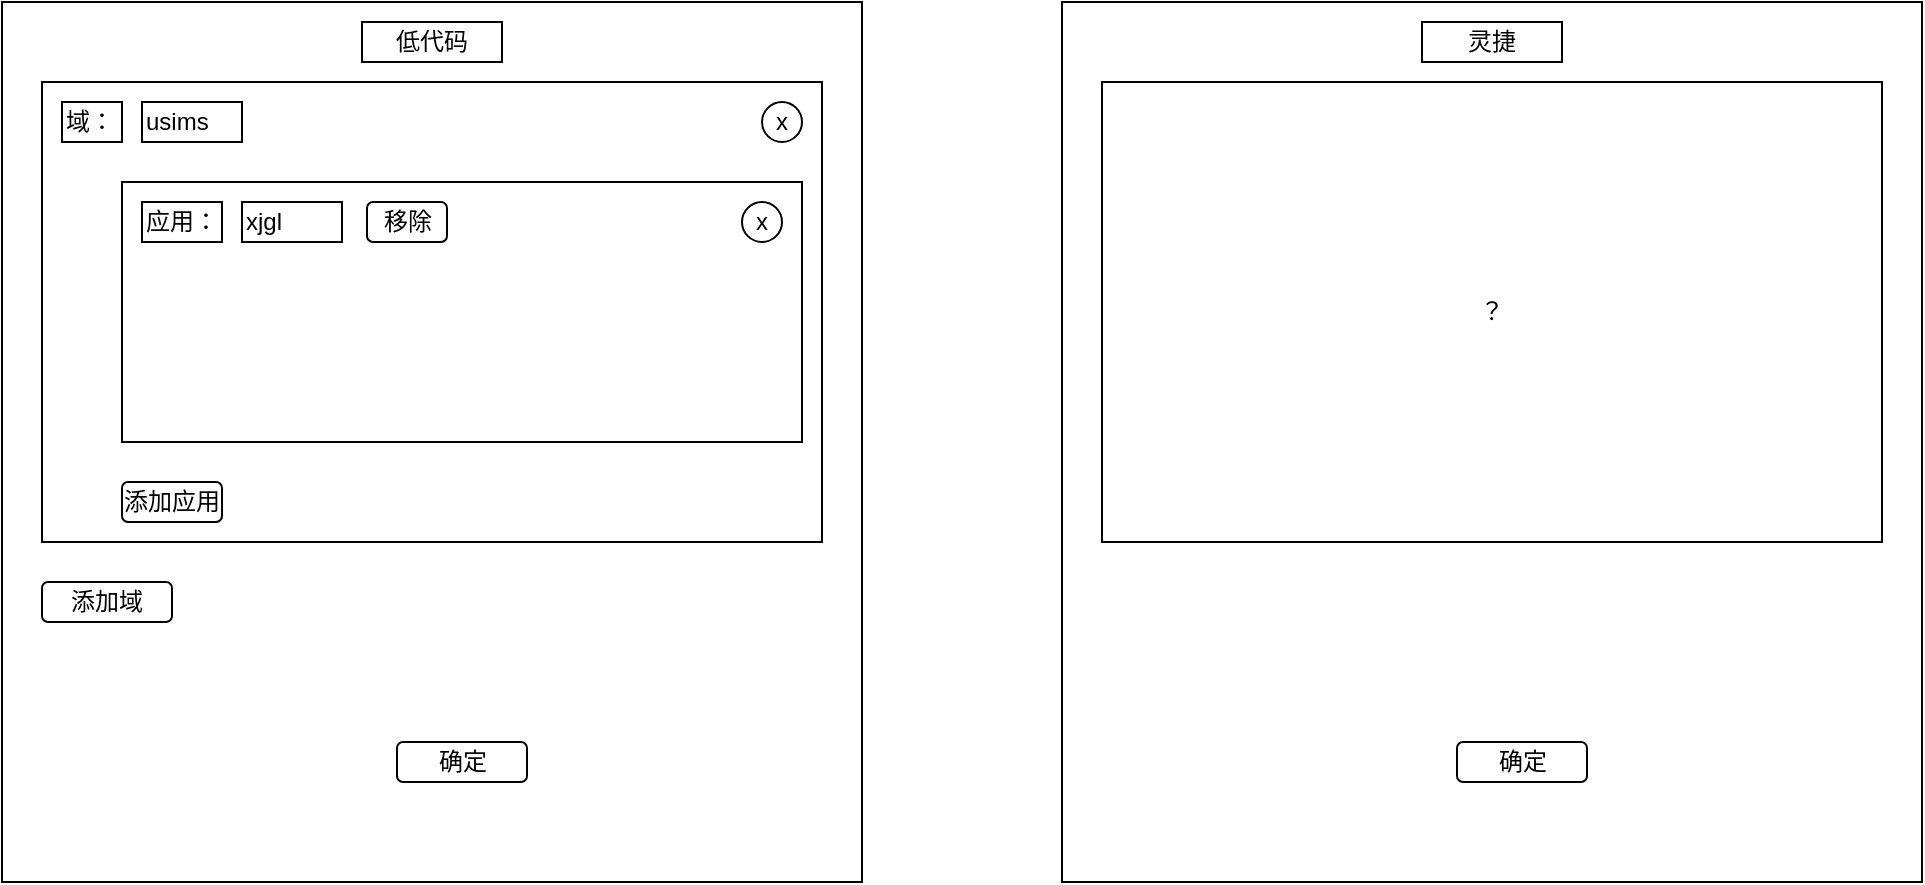<mxfile version="24.5.4" type="github" pages="3">
  <diagram name="第 1 页" id="3CNT_n8_xedpkPyEsT_4">
    <mxGraphModel grid="1" page="1" gridSize="10" guides="1" tooltips="1" connect="1" arrows="1" fold="1" pageScale="1" pageWidth="3300" pageHeight="4681" math="0" shadow="0">
      <root>
        <mxCell id="0" />
        <mxCell id="1" parent="0" />
        <mxCell id="fUwTUBrXmUmAVzIqWHVz-3" value="" style="rounded=0;whiteSpace=wrap;html=1;" vertex="1" parent="1">
          <mxGeometry x="400" y="240" width="430" height="440" as="geometry" />
        </mxCell>
        <mxCell id="fUwTUBrXmUmAVzIqWHVz-44" value="" style="rounded=0;whiteSpace=wrap;html=1;" vertex="1" parent="1">
          <mxGeometry x="420" y="280" width="390" height="230" as="geometry" />
        </mxCell>
        <mxCell id="fUwTUBrXmUmAVzIqWHVz-55" value="" style="rounded=0;whiteSpace=wrap;html=1;" vertex="1" parent="1">
          <mxGeometry x="460" y="330" width="340" height="130" as="geometry" />
        </mxCell>
        <mxCell id="fUwTUBrXmUmAVzIqWHVz-4" value="低代码" style="rounded=0;whiteSpace=wrap;html=1;" vertex="1" parent="1">
          <mxGeometry x="580" y="250" width="70" height="20" as="geometry" />
        </mxCell>
        <mxCell id="fUwTUBrXmUmAVzIqWHVz-10" value="域：" style="rounded=0;whiteSpace=wrap;html=1;align=left;" vertex="1" parent="1">
          <mxGeometry x="430" y="290" width="30" height="20" as="geometry" />
        </mxCell>
        <mxCell id="fUwTUBrXmUmAVzIqWHVz-11" value="usims" style="rounded=0;whiteSpace=wrap;html=1;align=left;" vertex="1" parent="1">
          <mxGeometry x="470" y="290" width="50" height="20" as="geometry" />
        </mxCell>
        <mxCell id="fUwTUBrXmUmAVzIqWHVz-12" value="应用：" style="rounded=0;whiteSpace=wrap;html=1;align=left;" vertex="1" parent="1">
          <mxGeometry x="470" y="340" width="40" height="20" as="geometry" />
        </mxCell>
        <mxCell id="fUwTUBrXmUmAVzIqWHVz-14" value="xjgl" style="rounded=0;whiteSpace=wrap;html=1;align=left;" vertex="1" parent="1">
          <mxGeometry x="520" y="340" width="50" height="20" as="geometry" />
        </mxCell>
        <mxCell id="fUwTUBrXmUmAVzIqWHVz-43" value="添加域" style="rounded=1;whiteSpace=wrap;html=1;" vertex="1" parent="1">
          <mxGeometry x="420" y="530" width="65" height="20" as="geometry" />
        </mxCell>
        <mxCell id="fUwTUBrXmUmAVzIqWHVz-47" value="x" style="ellipse;whiteSpace=wrap;html=1;aspect=fixed;" vertex="1" parent="1">
          <mxGeometry x="780" y="290" width="20" height="20" as="geometry" />
        </mxCell>
        <mxCell id="fUwTUBrXmUmAVzIqWHVz-48" value="确定" style="rounded=1;whiteSpace=wrap;html=1;" vertex="1" parent="1">
          <mxGeometry x="597.5" y="610" width="65" height="20" as="geometry" />
        </mxCell>
        <mxCell id="fUwTUBrXmUmAVzIqWHVz-51" value="移除" style="rounded=1;whiteSpace=wrap;html=1;" vertex="1" parent="1">
          <mxGeometry x="582.5" y="340" width="40" height="20" as="geometry" />
        </mxCell>
        <mxCell id="fUwTUBrXmUmAVzIqWHVz-52" value="添加应用" style="rounded=1;whiteSpace=wrap;html=1;" vertex="1" parent="1">
          <mxGeometry x="460" y="480" width="50" height="20" as="geometry" />
        </mxCell>
        <mxCell id="fUwTUBrXmUmAVzIqWHVz-57" value="x" style="ellipse;whiteSpace=wrap;html=1;aspect=fixed;" vertex="1" parent="1">
          <mxGeometry x="770" y="340" width="20" height="20" as="geometry" />
        </mxCell>
        <mxCell id="fUwTUBrXmUmAVzIqWHVz-58" value="" style="rounded=0;whiteSpace=wrap;html=1;" vertex="1" parent="1">
          <mxGeometry x="930" y="240" width="430" height="440" as="geometry" />
        </mxCell>
        <mxCell id="fUwTUBrXmUmAVzIqWHVz-61" value="灵捷" style="rounded=0;whiteSpace=wrap;html=1;" vertex="1" parent="1">
          <mxGeometry x="1110" y="250" width="70" height="20" as="geometry" />
        </mxCell>
        <mxCell id="fUwTUBrXmUmAVzIqWHVz-59" value="" style="rounded=0;whiteSpace=wrap;html=1;" vertex="1" parent="1">
          <mxGeometry x="950" y="280" width="390" height="230" as="geometry" />
        </mxCell>
        <mxCell id="fUwTUBrXmUmAVzIqWHVz-68" value="确定" style="rounded=1;whiteSpace=wrap;html=1;" vertex="1" parent="1">
          <mxGeometry x="1127.5" y="610" width="65" height="20" as="geometry" />
        </mxCell>
        <mxCell id="fUwTUBrXmUmAVzIqWHVz-72" value="？" style="rounded=0;whiteSpace=wrap;html=1;" vertex="1" parent="1">
          <mxGeometry x="950" y="280" width="390" height="230" as="geometry" />
        </mxCell>
      </root>
    </mxGraphModel>
  </diagram>
  <diagram id="8hTvEFeG9VP7_ZoggfQR" name="第 2 页">
    <mxGraphModel dx="954" dy="5262" grid="1" gridSize="10" guides="1" tooltips="1" connect="1" arrows="1" fold="1" page="1" pageScale="1" pageWidth="3300" pageHeight="4681" math="0" shadow="0">
      <root>
        <mxCell id="0" />
        <mxCell id="1" parent="0" />
        <mxCell id="EPwMvSu9lAkW4be-2n5v-1" value="tracking" style="rounded=0;whiteSpace=wrap;html=1;" vertex="1" parent="1">
          <mxGeometry x="670" y="150" width="120" height="60" as="geometry" />
        </mxCell>
        <mxCell id="EPwMvSu9lAkW4be-2n5v-6" style="edgeStyle=orthogonalEdgeStyle;rounded=0;orthogonalLoop=1;jettySize=auto;html=1;exitX=1;exitY=0.5;exitDx=0;exitDy=0;entryX=0;entryY=0.5;entryDx=0;entryDy=0;" edge="1" parent="1" source="EPwMvSu9lAkW4be-2n5v-2" target="EPwMvSu9lAkW4be-2n5v-1">
          <mxGeometry relative="1" as="geometry" />
        </mxCell>
        <mxCell id="EPwMvSu9lAkW4be-2n5v-12" value="是否记录？" style="edgeLabel;html=1;align=center;verticalAlign=middle;resizable=0;points=[];" vertex="1" connectable="0" parent="EPwMvSu9lAkW4be-2n5v-6">
          <mxGeometry x="0.012" y="3" relative="1" as="geometry">
            <mxPoint y="1" as="offset" />
          </mxGeometry>
        </mxCell>
        <mxCell id="EPwMvSu9lAkW4be-2n5v-2" value="framework" style="rounded=0;whiteSpace=wrap;html=1;" vertex="1" parent="1">
          <mxGeometry x="380" y="150" width="120" height="60" as="geometry" />
        </mxCell>
        <mxCell id="EPwMvSu9lAkW4be-2n5v-4" style="edgeStyle=orthogonalEdgeStyle;rounded=0;orthogonalLoop=1;jettySize=auto;html=1;exitX=0.5;exitY=0;exitDx=0;exitDy=0;entryX=0.5;entryY=1;entryDx=0;entryDy=0;" edge="1" parent="1" source="EPwMvSu9lAkW4be-2n5v-3" target="EPwMvSu9lAkW4be-2n5v-1">
          <mxGeometry relative="1" as="geometry" />
        </mxCell>
        <mxCell id="EPwMvSu9lAkW4be-2n5v-5" value="配置" style="edgeLabel;html=1;align=center;verticalAlign=middle;resizable=0;points=[];" vertex="1" connectable="0" parent="EPwMvSu9lAkW4be-2n5v-4">
          <mxGeometry x="0.067" y="2" relative="1" as="geometry">
            <mxPoint as="offset" />
          </mxGeometry>
        </mxCell>
        <mxCell id="EPwMvSu9lAkW4be-2n5v-3" value="业务系统" style="rounded=0;whiteSpace=wrap;html=1;" vertex="1" parent="1">
          <mxGeometry x="670" y="330" width="120" height="60" as="geometry" />
        </mxCell>
        <mxCell id="EPwMvSu9lAkW4be-2n5v-10" style="edgeStyle=orthogonalEdgeStyle;rounded=0;orthogonalLoop=1;jettySize=auto;html=1;exitX=0.5;exitY=1;exitDx=0;exitDy=0;" edge="1" parent="1" source="EPwMvSu9lAkW4be-2n5v-9" target="EPwMvSu9lAkW4be-2n5v-2">
          <mxGeometry relative="1" as="geometry" />
        </mxCell>
        <mxCell id="EPwMvSu9lAkW4be-2n5v-11" value="请求" style="edgeLabel;html=1;align=center;verticalAlign=middle;resizable=0;points=[];" vertex="1" connectable="0" parent="EPwMvSu9lAkW4be-2n5v-10">
          <mxGeometry x="-0.073" y="2" relative="1" as="geometry">
            <mxPoint as="offset" />
          </mxGeometry>
        </mxCell>
        <mxCell id="EPwMvSu9lAkW4be-2n5v-9" value="客户端" style="rounded=0;whiteSpace=wrap;html=1;" vertex="1" parent="1">
          <mxGeometry x="380" y="-60" width="120" height="60" as="geometry" />
        </mxCell>
      </root>
    </mxGraphModel>
  </diagram>
  <diagram id="XMzsIqaVuFEMN86JU90s" name="第 3 页">
    <mxGraphModel dx="1886" dy="795" grid="1" gridSize="10" guides="1" tooltips="1" connect="1" arrows="1" fold="1" page="1" pageScale="1" pageWidth="3300" pageHeight="4681" math="0" shadow="0">
      <root>
        <mxCell id="0" />
        <mxCell id="1" parent="0" />
        <mxCell id="N8iZFXaRu0B1tr8CgU3M-12" style="edgeStyle=orthogonalEdgeStyle;rounded=0;orthogonalLoop=1;jettySize=auto;html=1;exitX=0.5;exitY=1;exitDx=0;exitDy=0;entryX=0.5;entryY=0;entryDx=0;entryDy=0;" edge="1" parent="1" source="N8iZFXaRu0B1tr8CgU3M-1" target="N8iZFXaRu0B1tr8CgU3M-2">
          <mxGeometry relative="1" as="geometry" />
        </mxCell>
        <mxCell id="N8iZFXaRu0B1tr8CgU3M-1" value="发起请求" style="rounded=0;whiteSpace=wrap;html=1;" vertex="1" parent="1">
          <mxGeometry x="400" y="110" width="90" height="30" as="geometry" />
        </mxCell>
        <mxCell id="N8iZFXaRu0B1tr8CgU3M-24" value="" style="edgeStyle=orthogonalEdgeStyle;rounded=0;orthogonalLoop=1;jettySize=auto;html=1;" edge="1" parent="1" source="N8iZFXaRu0B1tr8CgU3M-2" target="N8iZFXaRu0B1tr8CgU3M-19">
          <mxGeometry relative="1" as="geometry" />
        </mxCell>
        <mxCell id="N8iZFXaRu0B1tr8CgU3M-2" value="拦截请求" style="rounded=0;whiteSpace=wrap;html=1;" vertex="1" parent="1">
          <mxGeometry x="400" y="190" width="90" height="30" as="geometry" />
        </mxCell>
        <mxCell id="N8iZFXaRu0B1tr8CgU3M-26" value="" style="edgeStyle=orthogonalEdgeStyle;rounded=0;orthogonalLoop=1;jettySize=auto;html=1;" edge="1" parent="1" source="N8iZFXaRu0B1tr8CgU3M-3" target="N8iZFXaRu0B1tr8CgU3M-18">
          <mxGeometry relative="1" as="geometry" />
        </mxCell>
        <mxCell id="N8iZFXaRu0B1tr8CgU3M-3" value="记录" style="rounded=0;whiteSpace=wrap;html=1;" vertex="1" parent="1">
          <mxGeometry x="400" y="500" width="90" height="30" as="geometry" />
        </mxCell>
        <mxCell id="N8iZFXaRu0B1tr8CgU3M-8" style="edgeStyle=orthogonalEdgeStyle;rounded=0;orthogonalLoop=1;jettySize=auto;html=1;exitX=0.5;exitY=1;exitDx=0;exitDy=0;" edge="1" parent="1" source="N8iZFXaRu0B1tr8CgU3M-4" target="N8iZFXaRu0B1tr8CgU3M-3">
          <mxGeometry relative="1" as="geometry" />
        </mxCell>
        <mxCell id="N8iZFXaRu0B1tr8CgU3M-15" value="是" style="edgeLabel;html=1;align=center;verticalAlign=middle;resizable=0;points=[];" vertex="1" connectable="0" parent="N8iZFXaRu0B1tr8CgU3M-8">
          <mxGeometry x="-0.04" y="2" relative="1" as="geometry">
            <mxPoint as="offset" />
          </mxGeometry>
        </mxCell>
        <mxCell id="N8iZFXaRu0B1tr8CgU3M-4" value="是否记录" style="rhombus;whiteSpace=wrap;html=1;" vertex="1" parent="1">
          <mxGeometry x="405" y="390" width="80" height="60" as="geometry" />
        </mxCell>
        <mxCell id="N8iZFXaRu0B1tr8CgU3M-14" value="" style="edgeStyle=orthogonalEdgeStyle;rounded=0;orthogonalLoop=1;jettySize=auto;html=1;" edge="1" parent="1" source="N8iZFXaRu0B1tr8CgU3M-13" target="N8iZFXaRu0B1tr8CgU3M-1">
          <mxGeometry relative="1" as="geometry" />
        </mxCell>
        <mxCell id="N8iZFXaRu0B1tr8CgU3M-13" value="开始" style="rounded=1;whiteSpace=wrap;html=1;" vertex="1" parent="1">
          <mxGeometry x="400" y="30" width="90" height="30" as="geometry" />
        </mxCell>
        <mxCell id="N8iZFXaRu0B1tr8CgU3M-28" value="" style="edgeStyle=orthogonalEdgeStyle;rounded=0;orthogonalLoop=1;jettySize=auto;html=1;" edge="1" parent="1" source="N8iZFXaRu0B1tr8CgU3M-18" target="N8iZFXaRu0B1tr8CgU3M-27">
          <mxGeometry relative="1" as="geometry" />
        </mxCell>
        <mxCell id="N8iZFXaRu0B1tr8CgU3M-18" value="进入业务系统" style="rounded=0;whiteSpace=wrap;html=1;" vertex="1" parent="1">
          <mxGeometry x="400" y="580" width="90" height="30" as="geometry" />
        </mxCell>
        <mxCell id="N8iZFXaRu0B1tr8CgU3M-20" style="edgeStyle=orthogonalEdgeStyle;rounded=0;orthogonalLoop=1;jettySize=auto;html=1;exitX=0.5;exitY=1;exitDx=0;exitDy=0;entryX=0.5;entryY=0;entryDx=0;entryDy=0;" edge="1" parent="1" source="N8iZFXaRu0B1tr8CgU3M-19" target="N8iZFXaRu0B1tr8CgU3M-4">
          <mxGeometry relative="1" as="geometry" />
        </mxCell>
        <mxCell id="N8iZFXaRu0B1tr8CgU3M-23" value="是" style="edgeLabel;html=1;align=center;verticalAlign=middle;resizable=0;points=[];" vertex="1" connectable="0" parent="N8iZFXaRu0B1tr8CgU3M-20">
          <mxGeometry x="-0.033" y="-2" relative="1" as="geometry">
            <mxPoint as="offset" />
          </mxGeometry>
        </mxCell>
        <mxCell id="N8iZFXaRu0B1tr8CgU3M-19" value="策略：&lt;div&gt;前端记录？&lt;/div&gt;" style="rhombus;whiteSpace=wrap;html=1;" vertex="1" parent="1">
          <mxGeometry x="405" y="270" width="80" height="60" as="geometry" />
        </mxCell>
        <mxCell id="N8iZFXaRu0B1tr8CgU3M-27" value="&lt;div&gt;策略：&lt;/div&gt;后端记录？" style="rhombus;whiteSpace=wrap;html=1;" vertex="1" parent="1">
          <mxGeometry x="405" y="640" width="80" height="60" as="geometry" />
        </mxCell>
      </root>
    </mxGraphModel>
  </diagram>
</mxfile>
